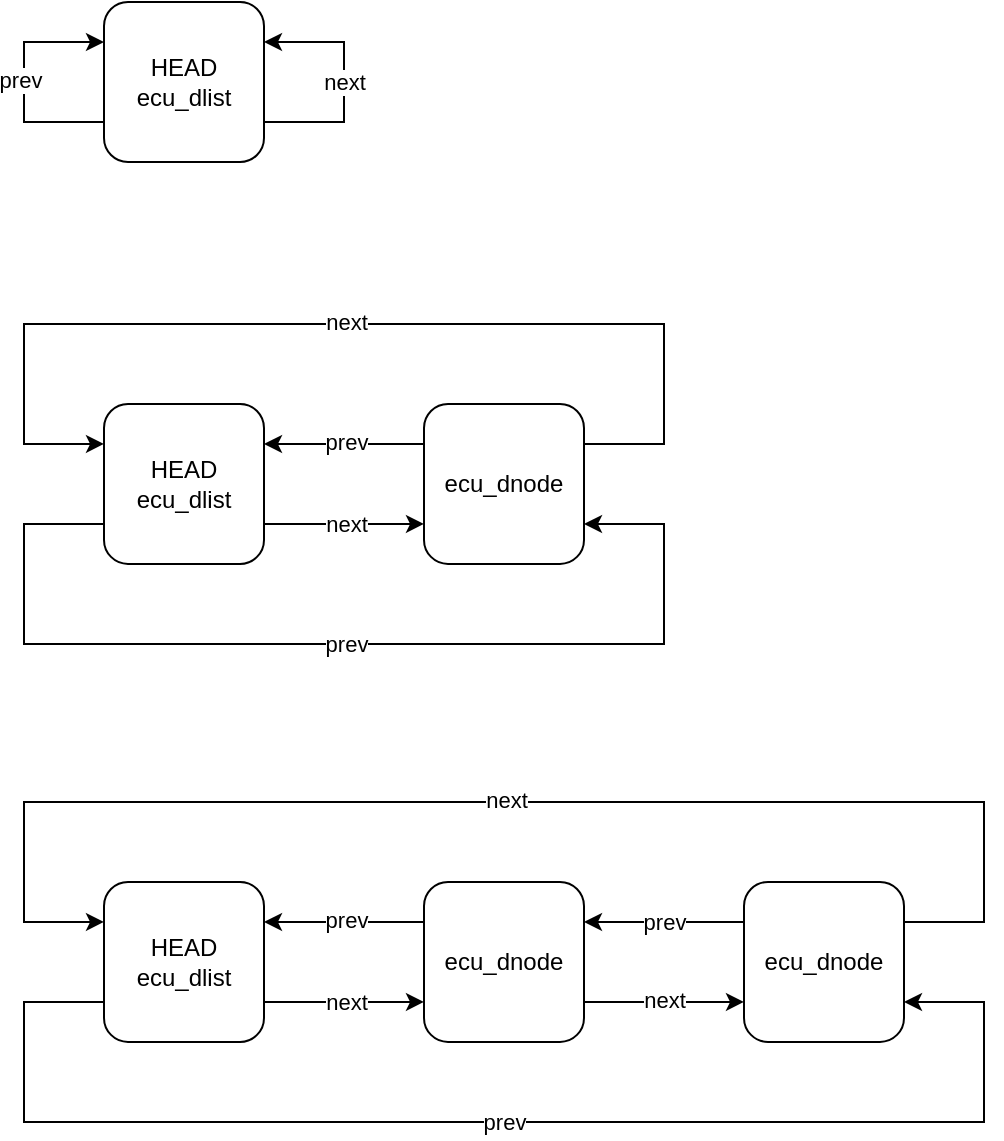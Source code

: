 <mxfile version="21.1.2" type="device">
  <diagram id="fRW8w1BYCVWvNPVW3TLo" name="list_vs_node">
    <mxGraphModel dx="1525" dy="394" grid="1" gridSize="10" guides="1" tooltips="1" connect="1" arrows="1" fold="1" page="1" pageScale="1" pageWidth="850" pageHeight="1100" math="0" shadow="0">
      <root>
        <mxCell id="0" />
        <mxCell id="1" parent="0" />
        <mxCell id="NkQCibNxZnWvnHUajcv4-16" style="edgeStyle=orthogonalEdgeStyle;rounded=0;orthogonalLoop=1;jettySize=auto;html=1;exitX=0;exitY=0.75;exitDx=0;exitDy=0;entryX=0;entryY=0.25;entryDx=0;entryDy=0;" edge="1" parent="1" source="NkQCibNxZnWvnHUajcv4-1" target="NkQCibNxZnWvnHUajcv4-1">
          <mxGeometry relative="1" as="geometry">
            <mxPoint x="-10" y="250" as="targetPoint" />
            <Array as="points">
              <mxPoint x="-40" y="260" />
              <mxPoint x="-40" y="220" />
            </Array>
          </mxGeometry>
        </mxCell>
        <mxCell id="NkQCibNxZnWvnHUajcv4-18" value="prev" style="edgeLabel;html=1;align=center;verticalAlign=middle;resizable=0;points=[];" vertex="1" connectable="0" parent="NkQCibNxZnWvnHUajcv4-16">
          <mxGeometry x="0.066" y="2" relative="1" as="geometry">
            <mxPoint y="3" as="offset" />
          </mxGeometry>
        </mxCell>
        <mxCell id="NkQCibNxZnWvnHUajcv4-1" value="HEAD&lt;br&gt;ecu_dlist" style="rounded=1;whiteSpace=wrap;html=1;" vertex="1" parent="1">
          <mxGeometry y="200" width="80" height="80" as="geometry" />
        </mxCell>
        <mxCell id="NkQCibNxZnWvnHUajcv4-9" style="edgeStyle=orthogonalEdgeStyle;rounded=0;orthogonalLoop=1;jettySize=auto;html=1;exitX=0;exitY=0.25;exitDx=0;exitDy=0;entryX=1;entryY=0.25;entryDx=0;entryDy=0;" edge="1" parent="1" source="NkQCibNxZnWvnHUajcv4-2" target="NkQCibNxZnWvnHUajcv4-5">
          <mxGeometry relative="1" as="geometry">
            <mxPoint x="100" y="441.94" as="targetPoint" />
            <Array as="points">
              <mxPoint x="140" y="420.97" />
              <mxPoint x="140" y="420.97" />
            </Array>
          </mxGeometry>
        </mxCell>
        <mxCell id="NkQCibNxZnWvnHUajcv4-13" value="prev" style="edgeLabel;html=1;align=center;verticalAlign=middle;resizable=0;points=[];" vertex="1" connectable="0" parent="NkQCibNxZnWvnHUajcv4-9">
          <mxGeometry x="-0.087" y="-1" relative="1" as="geometry">
            <mxPoint x="-3" as="offset" />
          </mxGeometry>
        </mxCell>
        <mxCell id="NkQCibNxZnWvnHUajcv4-10" style="edgeStyle=orthogonalEdgeStyle;rounded=0;orthogonalLoop=1;jettySize=auto;html=1;exitX=1;exitY=0.25;exitDx=0;exitDy=0;entryX=0;entryY=0.25;entryDx=0;entryDy=0;" edge="1" parent="1" source="NkQCibNxZnWvnHUajcv4-2" target="NkQCibNxZnWvnHUajcv4-5">
          <mxGeometry relative="1" as="geometry">
            <mxPoint x="-10" y="441.94" as="targetPoint" />
            <Array as="points">
              <mxPoint x="280" y="420.97" />
              <mxPoint x="280" y="360.97" />
              <mxPoint x="-40" y="360.97" />
              <mxPoint x="-40" y="420.97" />
            </Array>
          </mxGeometry>
        </mxCell>
        <mxCell id="NkQCibNxZnWvnHUajcv4-11" value="next" style="edgeLabel;html=1;align=center;verticalAlign=middle;resizable=0;points=[];" vertex="1" connectable="0" parent="NkQCibNxZnWvnHUajcv4-10">
          <mxGeometry x="-0.022" y="-1" relative="1" as="geometry">
            <mxPoint x="-5" as="offset" />
          </mxGeometry>
        </mxCell>
        <mxCell id="NkQCibNxZnWvnHUajcv4-2" value="ecu_dnode" style="rounded=1;whiteSpace=wrap;html=1;" vertex="1" parent="1">
          <mxGeometry x="160" y="400.97" width="80" height="80" as="geometry" />
        </mxCell>
        <mxCell id="NkQCibNxZnWvnHUajcv4-8" style="edgeStyle=orthogonalEdgeStyle;rounded=0;orthogonalLoop=1;jettySize=auto;html=1;exitX=1;exitY=0.75;exitDx=0;exitDy=0;entryX=0;entryY=0.75;entryDx=0;entryDy=0;" edge="1" parent="1" source="NkQCibNxZnWvnHUajcv4-5" target="NkQCibNxZnWvnHUajcv4-2">
          <mxGeometry relative="1" as="geometry">
            <mxPoint x="90" y="511.94" as="sourcePoint" />
            <mxPoint x="140" y="471.94" as="targetPoint" />
          </mxGeometry>
        </mxCell>
        <mxCell id="NkQCibNxZnWvnHUajcv4-12" value="next" style="edgeLabel;html=1;align=center;verticalAlign=middle;resizable=0;points=[];" vertex="1" connectable="0" parent="NkQCibNxZnWvnHUajcv4-8">
          <mxGeometry x="0.186" relative="1" as="geometry">
            <mxPoint x="-7" as="offset" />
          </mxGeometry>
        </mxCell>
        <mxCell id="NkQCibNxZnWvnHUajcv4-14" style="edgeStyle=orthogonalEdgeStyle;rounded=0;orthogonalLoop=1;jettySize=auto;html=1;exitX=0;exitY=0.75;exitDx=0;exitDy=0;entryX=1;entryY=0.75;entryDx=0;entryDy=0;" edge="1" parent="1" source="NkQCibNxZnWvnHUajcv4-5" target="NkQCibNxZnWvnHUajcv4-2">
          <mxGeometry relative="1" as="geometry">
            <mxPoint x="-20" y="471.94" as="sourcePoint" />
            <mxPoint x="250" y="471.94" as="targetPoint" />
            <Array as="points">
              <mxPoint x="-40" y="460.97" />
              <mxPoint x="-40" y="520.97" />
              <mxPoint x="280" y="520.97" />
              <mxPoint x="280" y="460.97" />
            </Array>
          </mxGeometry>
        </mxCell>
        <mxCell id="NkQCibNxZnWvnHUajcv4-15" value="prev" style="edgeLabel;html=1;align=center;verticalAlign=middle;resizable=0;points=[];" vertex="1" connectable="0" parent="NkQCibNxZnWvnHUajcv4-14">
          <mxGeometry x="0.03" relative="1" as="geometry">
            <mxPoint x="-7" as="offset" />
          </mxGeometry>
        </mxCell>
        <mxCell id="NkQCibNxZnWvnHUajcv4-5" value="HEAD&lt;br&gt;ecu_dlist" style="rounded=1;whiteSpace=wrap;html=1;" vertex="1" parent="1">
          <mxGeometry y="400.97" width="80" height="80" as="geometry" />
        </mxCell>
        <mxCell id="NkQCibNxZnWvnHUajcv4-30" style="edgeStyle=orthogonalEdgeStyle;rounded=0;orthogonalLoop=1;jettySize=auto;html=1;exitX=1;exitY=0.75;exitDx=0;exitDy=0;entryX=1;entryY=0.25;entryDx=0;entryDy=0;" edge="1" parent="1" source="NkQCibNxZnWvnHUajcv4-1" target="NkQCibNxZnWvnHUajcv4-1">
          <mxGeometry relative="1" as="geometry">
            <Array as="points">
              <mxPoint x="120" y="260" />
              <mxPoint x="120" y="220" />
            </Array>
          </mxGeometry>
        </mxCell>
        <mxCell id="NkQCibNxZnWvnHUajcv4-31" value="next" style="edgeLabel;html=1;align=center;verticalAlign=middle;resizable=0;points=[];" vertex="1" connectable="0" parent="NkQCibNxZnWvnHUajcv4-30">
          <mxGeometry x="-0.052" relative="1" as="geometry">
            <mxPoint y="-3" as="offset" />
          </mxGeometry>
        </mxCell>
        <mxCell id="NkQCibNxZnWvnHUajcv4-32" style="edgeStyle=orthogonalEdgeStyle;rounded=0;orthogonalLoop=1;jettySize=auto;html=1;exitX=0;exitY=0.25;exitDx=0;exitDy=0;entryX=1;entryY=0.25;entryDx=0;entryDy=0;" edge="1" parent="1" source="NkQCibNxZnWvnHUajcv4-36" target="NkQCibNxZnWvnHUajcv4-41">
          <mxGeometry relative="1" as="geometry">
            <mxPoint x="100" y="680.94" as="targetPoint" />
            <Array as="points">
              <mxPoint x="140" y="659.97" />
              <mxPoint x="140" y="659.97" />
            </Array>
          </mxGeometry>
        </mxCell>
        <mxCell id="NkQCibNxZnWvnHUajcv4-33" value="prev" style="edgeLabel;html=1;align=center;verticalAlign=middle;resizable=0;points=[];" vertex="1" connectable="0" parent="NkQCibNxZnWvnHUajcv4-32">
          <mxGeometry x="-0.087" y="-1" relative="1" as="geometry">
            <mxPoint x="-3" as="offset" />
          </mxGeometry>
        </mxCell>
        <mxCell id="NkQCibNxZnWvnHUajcv4-34" style="edgeStyle=orthogonalEdgeStyle;rounded=0;orthogonalLoop=1;jettySize=auto;html=1;entryX=0;entryY=0.25;entryDx=0;entryDy=0;exitX=1;exitY=0.25;exitDx=0;exitDy=0;" edge="1" parent="1" source="NkQCibNxZnWvnHUajcv4-42" target="NkQCibNxZnWvnHUajcv4-41">
          <mxGeometry relative="1" as="geometry">
            <mxPoint x="-10" y="680.94" as="targetPoint" />
            <Array as="points">
              <mxPoint x="440" y="660" />
              <mxPoint x="440" y="600" />
              <mxPoint x="-40" y="600" />
              <mxPoint x="-40" y="660" />
            </Array>
            <mxPoint x="360" y="600" as="sourcePoint" />
          </mxGeometry>
        </mxCell>
        <mxCell id="NkQCibNxZnWvnHUajcv4-35" value="next" style="edgeLabel;html=1;align=center;verticalAlign=middle;resizable=0;points=[];" vertex="1" connectable="0" parent="NkQCibNxZnWvnHUajcv4-34">
          <mxGeometry x="-0.022" y="-1" relative="1" as="geometry">
            <mxPoint x="-7" as="offset" />
          </mxGeometry>
        </mxCell>
        <mxCell id="NkQCibNxZnWvnHUajcv4-45" style="edgeStyle=orthogonalEdgeStyle;rounded=0;orthogonalLoop=1;jettySize=auto;html=1;exitX=1;exitY=0.75;exitDx=0;exitDy=0;entryX=0;entryY=0.75;entryDx=0;entryDy=0;" edge="1" parent="1" source="NkQCibNxZnWvnHUajcv4-36" target="NkQCibNxZnWvnHUajcv4-42">
          <mxGeometry relative="1" as="geometry" />
        </mxCell>
        <mxCell id="NkQCibNxZnWvnHUajcv4-46" value="next" style="edgeLabel;html=1;align=center;verticalAlign=middle;resizable=0;points=[];" vertex="1" connectable="0" parent="NkQCibNxZnWvnHUajcv4-45">
          <mxGeometry x="0.256" y="1" relative="1" as="geometry">
            <mxPoint x="-10" as="offset" />
          </mxGeometry>
        </mxCell>
        <mxCell id="NkQCibNxZnWvnHUajcv4-36" value="ecu_dnode" style="rounded=1;whiteSpace=wrap;html=1;" vertex="1" parent="1">
          <mxGeometry x="160" y="639.97" width="80" height="80" as="geometry" />
        </mxCell>
        <mxCell id="NkQCibNxZnWvnHUajcv4-37" style="edgeStyle=orthogonalEdgeStyle;rounded=0;orthogonalLoop=1;jettySize=auto;html=1;exitX=1;exitY=0.75;exitDx=0;exitDy=0;entryX=0;entryY=0.75;entryDx=0;entryDy=0;" edge="1" parent="1" source="NkQCibNxZnWvnHUajcv4-41" target="NkQCibNxZnWvnHUajcv4-36">
          <mxGeometry relative="1" as="geometry">
            <mxPoint x="90" y="750.94" as="sourcePoint" />
            <mxPoint x="140" y="710.94" as="targetPoint" />
          </mxGeometry>
        </mxCell>
        <mxCell id="NkQCibNxZnWvnHUajcv4-38" value="next" style="edgeLabel;html=1;align=center;verticalAlign=middle;resizable=0;points=[];" vertex="1" connectable="0" parent="NkQCibNxZnWvnHUajcv4-37">
          <mxGeometry x="0.186" relative="1" as="geometry">
            <mxPoint x="-7" as="offset" />
          </mxGeometry>
        </mxCell>
        <mxCell id="NkQCibNxZnWvnHUajcv4-39" style="edgeStyle=orthogonalEdgeStyle;rounded=0;orthogonalLoop=1;jettySize=auto;html=1;exitX=0;exitY=0.75;exitDx=0;exitDy=0;entryX=1;entryY=0.75;entryDx=0;entryDy=0;" edge="1" parent="1" source="NkQCibNxZnWvnHUajcv4-41" target="NkQCibNxZnWvnHUajcv4-42">
          <mxGeometry relative="1" as="geometry">
            <mxPoint x="-20" y="710.94" as="sourcePoint" />
            <mxPoint x="360" y="800" as="targetPoint" />
            <Array as="points">
              <mxPoint x="-40" y="700" />
              <mxPoint x="-40" y="760" />
              <mxPoint x="440" y="760" />
              <mxPoint x="440" y="700" />
            </Array>
          </mxGeometry>
        </mxCell>
        <mxCell id="NkQCibNxZnWvnHUajcv4-40" value="prev" style="edgeLabel;html=1;align=center;verticalAlign=middle;resizable=0;points=[];" vertex="1" connectable="0" parent="NkQCibNxZnWvnHUajcv4-39">
          <mxGeometry x="0.03" relative="1" as="geometry">
            <mxPoint x="-10" as="offset" />
          </mxGeometry>
        </mxCell>
        <mxCell id="NkQCibNxZnWvnHUajcv4-41" value="HEAD&lt;br&gt;ecu_dlist" style="rounded=1;whiteSpace=wrap;html=1;" vertex="1" parent="1">
          <mxGeometry y="639.97" width="80" height="80" as="geometry" />
        </mxCell>
        <mxCell id="NkQCibNxZnWvnHUajcv4-43" style="edgeStyle=orthogonalEdgeStyle;rounded=0;orthogonalLoop=1;jettySize=auto;html=1;exitX=0;exitY=0.25;exitDx=0;exitDy=0;entryX=1;entryY=0.25;entryDx=0;entryDy=0;" edge="1" parent="1" source="NkQCibNxZnWvnHUajcv4-42" target="NkQCibNxZnWvnHUajcv4-36">
          <mxGeometry relative="1" as="geometry" />
        </mxCell>
        <mxCell id="NkQCibNxZnWvnHUajcv4-44" value="prev" style="edgeLabel;html=1;align=center;verticalAlign=middle;resizable=0;points=[];" vertex="1" connectable="0" parent="NkQCibNxZnWvnHUajcv4-43">
          <mxGeometry x="-0.173" relative="1" as="geometry">
            <mxPoint x="-7" as="offset" />
          </mxGeometry>
        </mxCell>
        <mxCell id="NkQCibNxZnWvnHUajcv4-42" value="ecu_dnode" style="rounded=1;whiteSpace=wrap;html=1;" vertex="1" parent="1">
          <mxGeometry x="320" y="639.97" width="80" height="80" as="geometry" />
        </mxCell>
      </root>
    </mxGraphModel>
  </diagram>
</mxfile>
